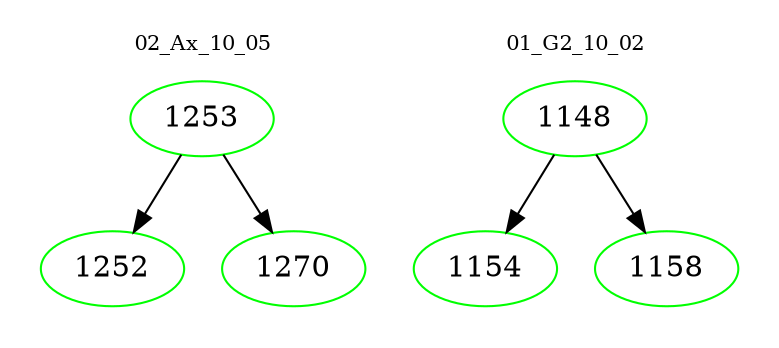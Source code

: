 digraph{
subgraph cluster_0 {
color = white
label = "02_Ax_10_05";
fontsize=10;
T0_1253 [label="1253", color="green"]
T0_1253 -> T0_1252 [color="black"]
T0_1252 [label="1252", color="green"]
T0_1253 -> T0_1270 [color="black"]
T0_1270 [label="1270", color="green"]
}
subgraph cluster_1 {
color = white
label = "01_G2_10_02";
fontsize=10;
T1_1148 [label="1148", color="green"]
T1_1148 -> T1_1154 [color="black"]
T1_1154 [label="1154", color="green"]
T1_1148 -> T1_1158 [color="black"]
T1_1158 [label="1158", color="green"]
}
}
